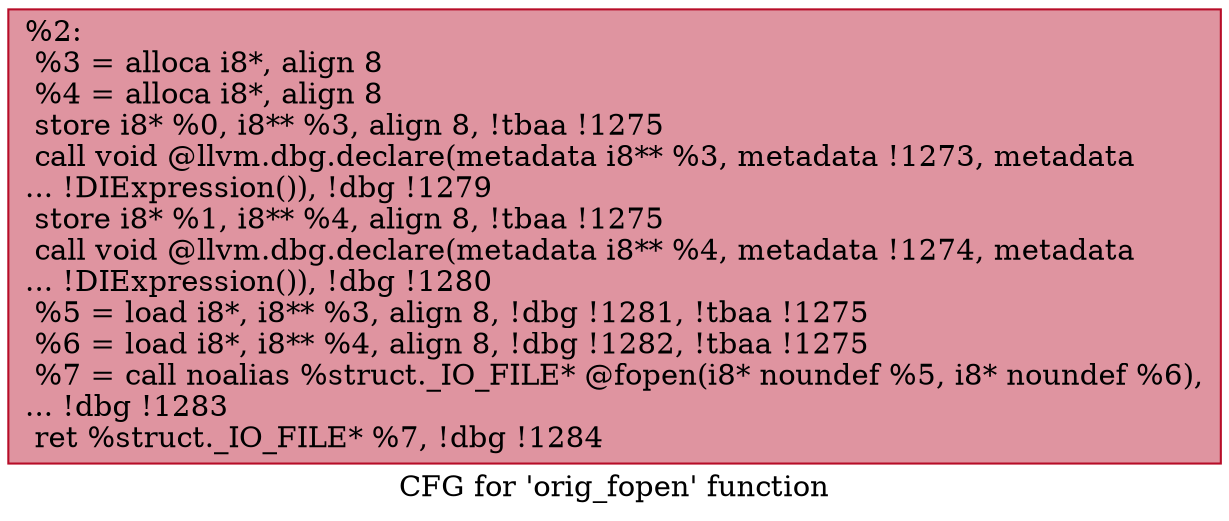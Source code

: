 digraph "CFG for 'orig_fopen' function" {
	label="CFG for 'orig_fopen' function";

	Node0x13116a0 [shape=record,color="#b70d28ff", style=filled, fillcolor="#b70d2870",label="{%2:\l  %3 = alloca i8*, align 8\l  %4 = alloca i8*, align 8\l  store i8* %0, i8** %3, align 8, !tbaa !1275\l  call void @llvm.dbg.declare(metadata i8** %3, metadata !1273, metadata\l... !DIExpression()), !dbg !1279\l  store i8* %1, i8** %4, align 8, !tbaa !1275\l  call void @llvm.dbg.declare(metadata i8** %4, metadata !1274, metadata\l... !DIExpression()), !dbg !1280\l  %5 = load i8*, i8** %3, align 8, !dbg !1281, !tbaa !1275\l  %6 = load i8*, i8** %4, align 8, !dbg !1282, !tbaa !1275\l  %7 = call noalias %struct._IO_FILE* @fopen(i8* noundef %5, i8* noundef %6),\l... !dbg !1283\l  ret %struct._IO_FILE* %7, !dbg !1284\l}"];
}

